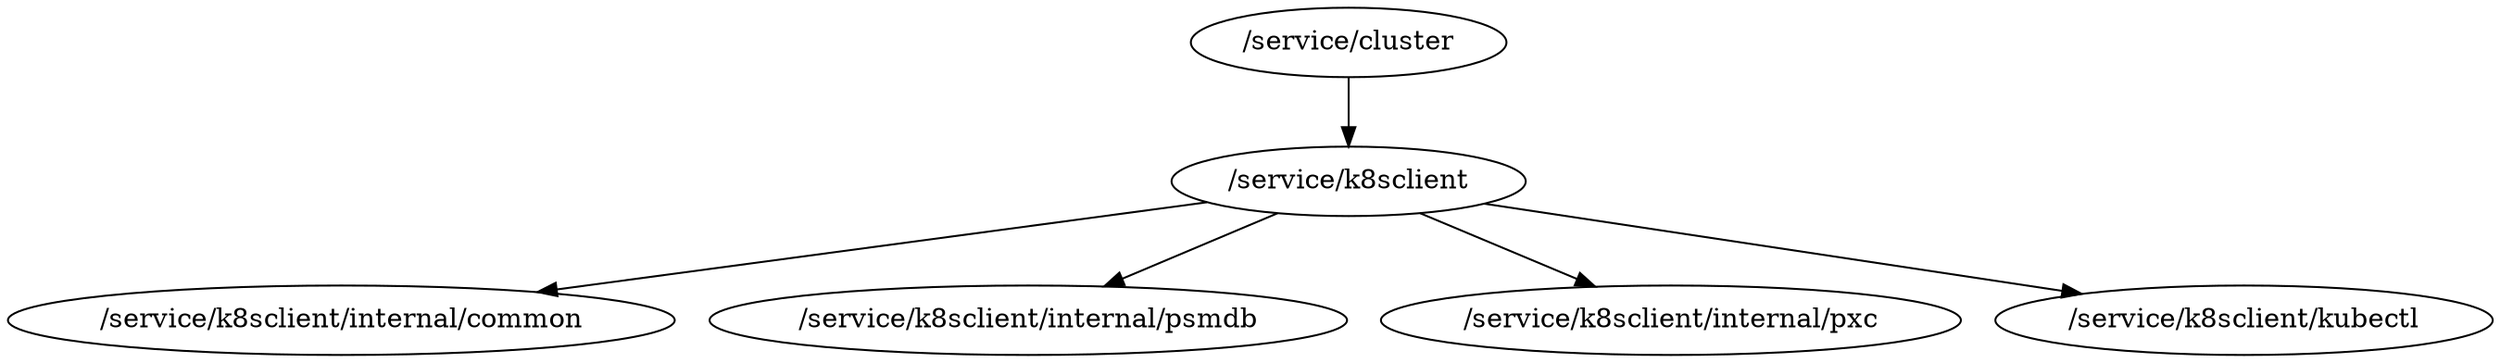digraph packages {
	"/service/cluster" -> "/service/k8sclient";
	"/service/k8sclient" -> "/service/k8sclient/internal/common";
	"/service/k8sclient" -> "/service/k8sclient/internal/psmdb";
	"/service/k8sclient" -> "/service/k8sclient/internal/pxc";
	"/service/k8sclient" -> "/service/k8sclient/kubectl";
}
